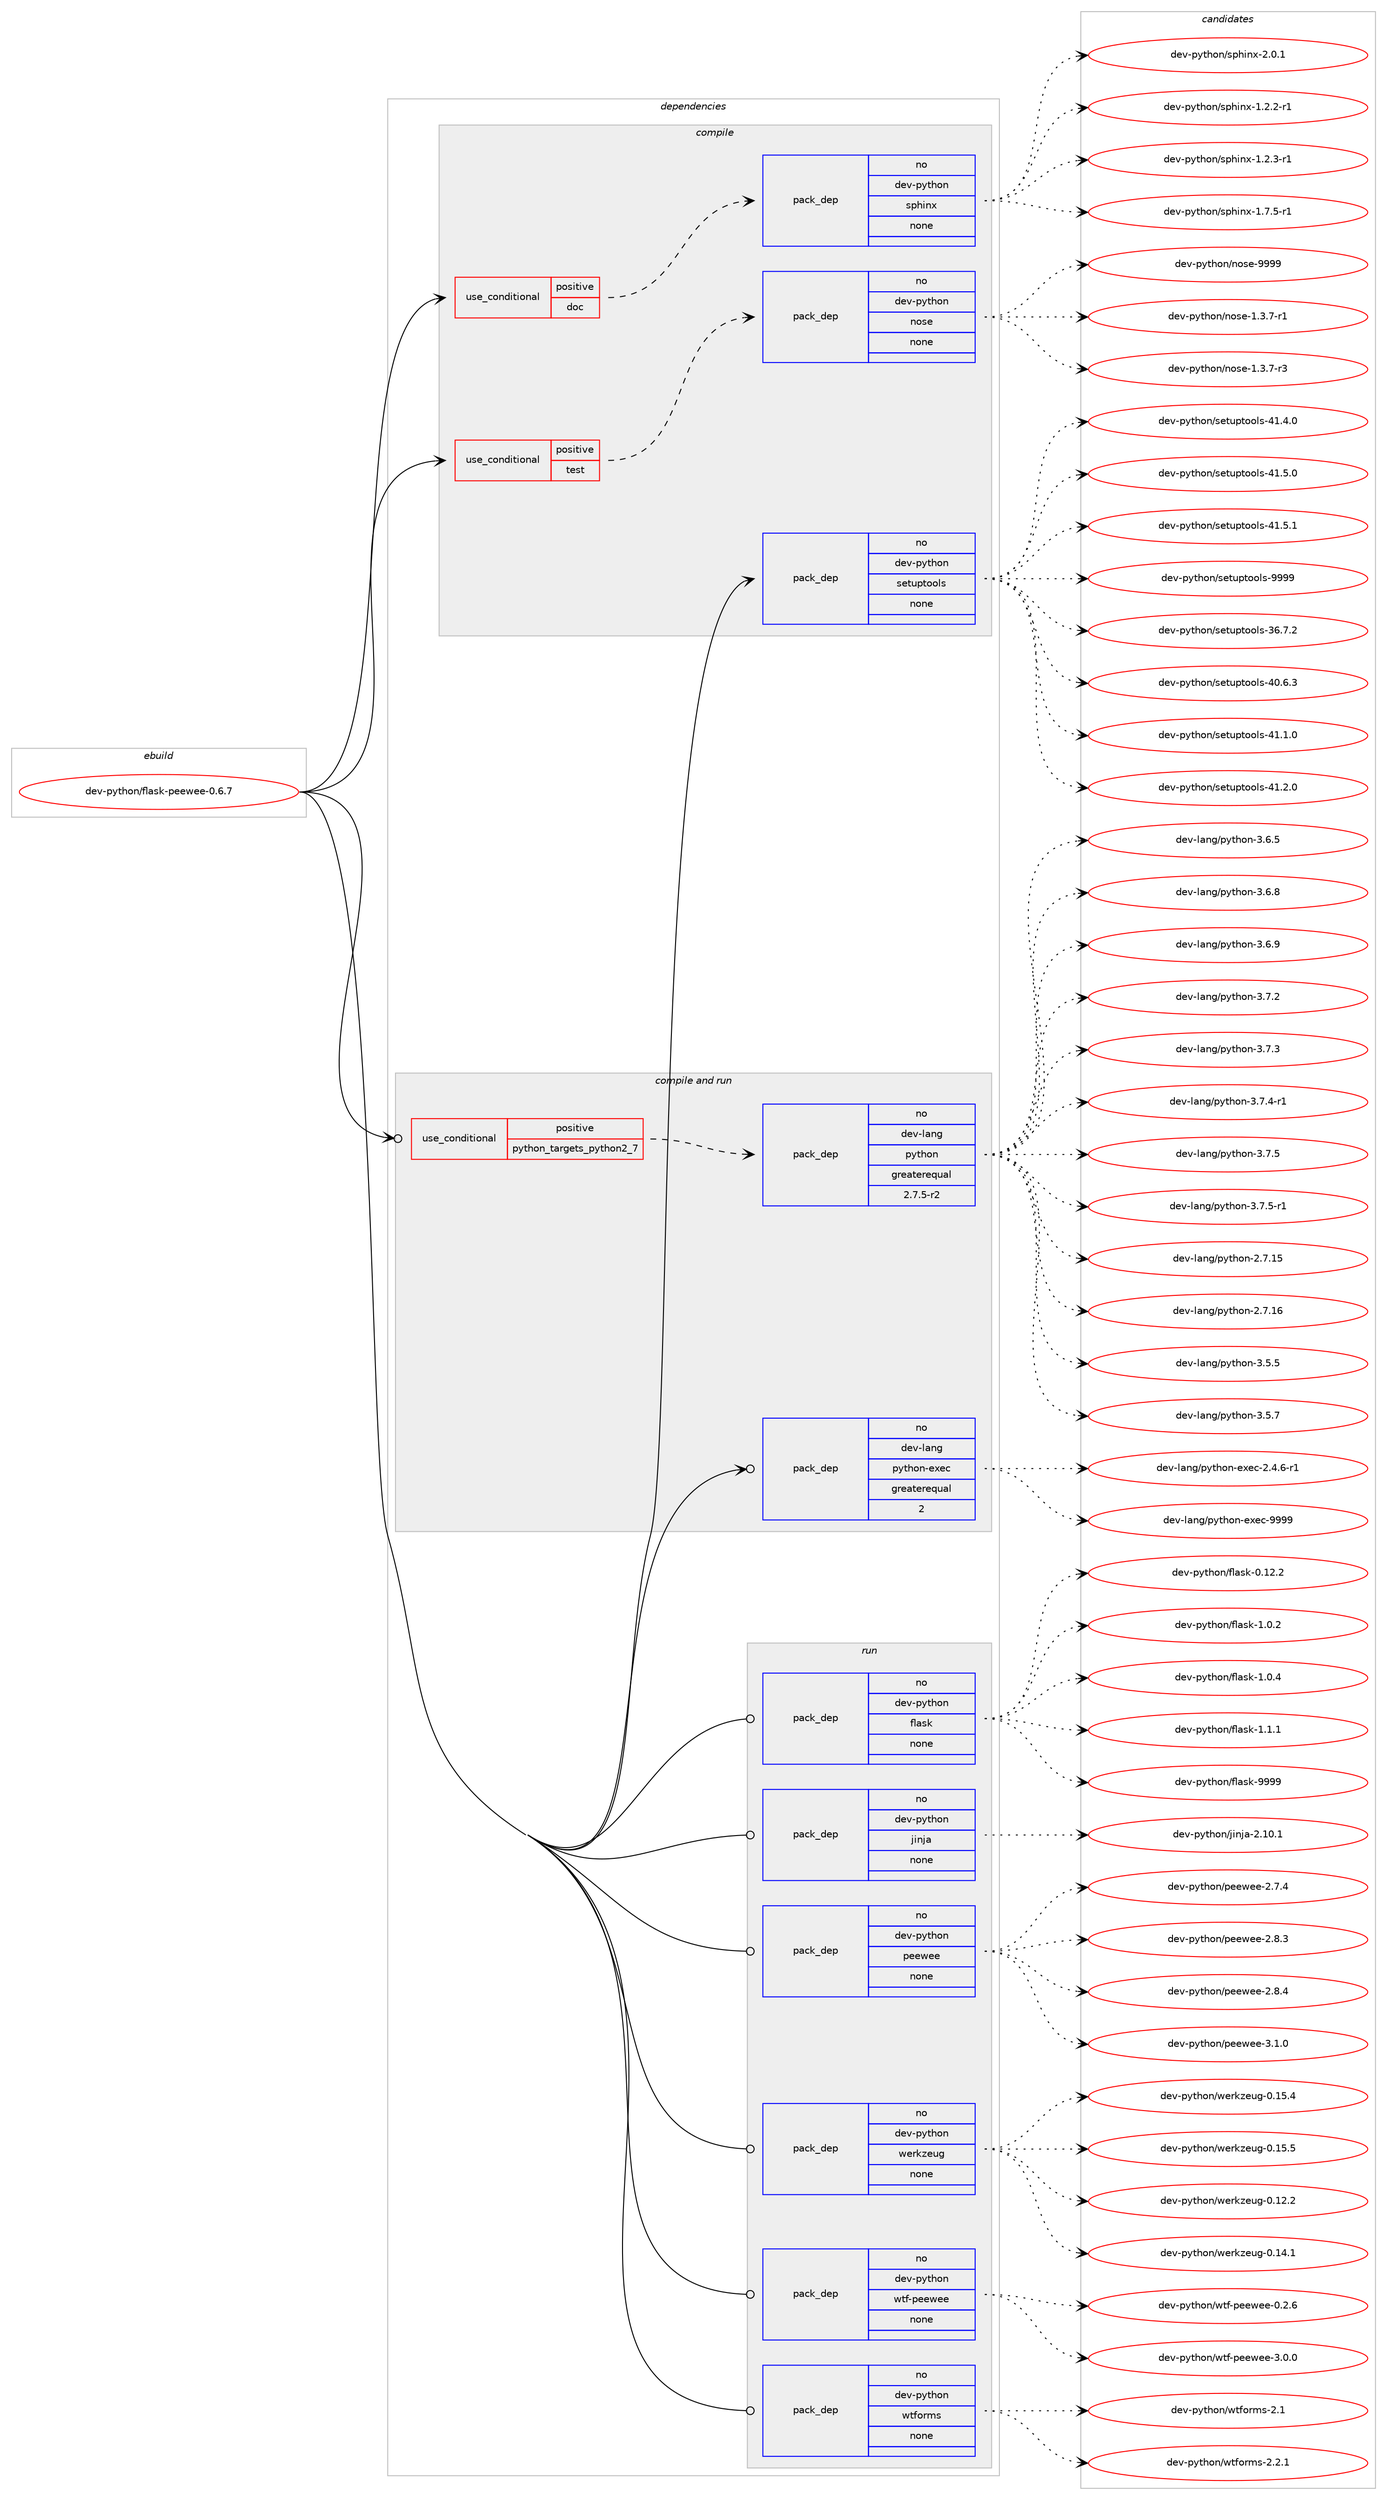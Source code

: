 digraph prolog {

# *************
# Graph options
# *************

newrank=true;
concentrate=true;
compound=true;
graph [rankdir=LR,fontname=Helvetica,fontsize=10,ranksep=1.5];#, ranksep=2.5, nodesep=0.2];
edge  [arrowhead=vee];
node  [fontname=Helvetica,fontsize=10];

# **********
# The ebuild
# **********

subgraph cluster_leftcol {
color=gray;
rank=same;
label=<<i>ebuild</i>>;
id [label="dev-python/flask-peewee-0.6.7", color=red, width=4, href="../dev-python/flask-peewee-0.6.7.svg"];
}

# ****************
# The dependencies
# ****************

subgraph cluster_midcol {
color=gray;
label=<<i>dependencies</i>>;
subgraph cluster_compile {
fillcolor="#eeeeee";
style=filled;
label=<<i>compile</i>>;
subgraph cond139570 {
dependency605255 [label=<<TABLE BORDER="0" CELLBORDER="1" CELLSPACING="0" CELLPADDING="4"><TR><TD ROWSPAN="3" CELLPADDING="10">use_conditional</TD></TR><TR><TD>positive</TD></TR><TR><TD>doc</TD></TR></TABLE>>, shape=none, color=red];
subgraph pack453888 {
dependency605256 [label=<<TABLE BORDER="0" CELLBORDER="1" CELLSPACING="0" CELLPADDING="4" WIDTH="220"><TR><TD ROWSPAN="6" CELLPADDING="30">pack_dep</TD></TR><TR><TD WIDTH="110">no</TD></TR><TR><TD>dev-python</TD></TR><TR><TD>sphinx</TD></TR><TR><TD>none</TD></TR><TR><TD></TD></TR></TABLE>>, shape=none, color=blue];
}
dependency605255:e -> dependency605256:w [weight=20,style="dashed",arrowhead="vee"];
}
id:e -> dependency605255:w [weight=20,style="solid",arrowhead="vee"];
subgraph cond139571 {
dependency605257 [label=<<TABLE BORDER="0" CELLBORDER="1" CELLSPACING="0" CELLPADDING="4"><TR><TD ROWSPAN="3" CELLPADDING="10">use_conditional</TD></TR><TR><TD>positive</TD></TR><TR><TD>test</TD></TR></TABLE>>, shape=none, color=red];
subgraph pack453889 {
dependency605258 [label=<<TABLE BORDER="0" CELLBORDER="1" CELLSPACING="0" CELLPADDING="4" WIDTH="220"><TR><TD ROWSPAN="6" CELLPADDING="30">pack_dep</TD></TR><TR><TD WIDTH="110">no</TD></TR><TR><TD>dev-python</TD></TR><TR><TD>nose</TD></TR><TR><TD>none</TD></TR><TR><TD></TD></TR></TABLE>>, shape=none, color=blue];
}
dependency605257:e -> dependency605258:w [weight=20,style="dashed",arrowhead="vee"];
}
id:e -> dependency605257:w [weight=20,style="solid",arrowhead="vee"];
subgraph pack453890 {
dependency605259 [label=<<TABLE BORDER="0" CELLBORDER="1" CELLSPACING="0" CELLPADDING="4" WIDTH="220"><TR><TD ROWSPAN="6" CELLPADDING="30">pack_dep</TD></TR><TR><TD WIDTH="110">no</TD></TR><TR><TD>dev-python</TD></TR><TR><TD>setuptools</TD></TR><TR><TD>none</TD></TR><TR><TD></TD></TR></TABLE>>, shape=none, color=blue];
}
id:e -> dependency605259:w [weight=20,style="solid",arrowhead="vee"];
}
subgraph cluster_compileandrun {
fillcolor="#eeeeee";
style=filled;
label=<<i>compile and run</i>>;
subgraph cond139572 {
dependency605260 [label=<<TABLE BORDER="0" CELLBORDER="1" CELLSPACING="0" CELLPADDING="4"><TR><TD ROWSPAN="3" CELLPADDING="10">use_conditional</TD></TR><TR><TD>positive</TD></TR><TR><TD>python_targets_python2_7</TD></TR></TABLE>>, shape=none, color=red];
subgraph pack453891 {
dependency605261 [label=<<TABLE BORDER="0" CELLBORDER="1" CELLSPACING="0" CELLPADDING="4" WIDTH="220"><TR><TD ROWSPAN="6" CELLPADDING="30">pack_dep</TD></TR><TR><TD WIDTH="110">no</TD></TR><TR><TD>dev-lang</TD></TR><TR><TD>python</TD></TR><TR><TD>greaterequal</TD></TR><TR><TD>2.7.5-r2</TD></TR></TABLE>>, shape=none, color=blue];
}
dependency605260:e -> dependency605261:w [weight=20,style="dashed",arrowhead="vee"];
}
id:e -> dependency605260:w [weight=20,style="solid",arrowhead="odotvee"];
subgraph pack453892 {
dependency605262 [label=<<TABLE BORDER="0" CELLBORDER="1" CELLSPACING="0" CELLPADDING="4" WIDTH="220"><TR><TD ROWSPAN="6" CELLPADDING="30">pack_dep</TD></TR><TR><TD WIDTH="110">no</TD></TR><TR><TD>dev-lang</TD></TR><TR><TD>python-exec</TD></TR><TR><TD>greaterequal</TD></TR><TR><TD>2</TD></TR></TABLE>>, shape=none, color=blue];
}
id:e -> dependency605262:w [weight=20,style="solid",arrowhead="odotvee"];
}
subgraph cluster_run {
fillcolor="#eeeeee";
style=filled;
label=<<i>run</i>>;
subgraph pack453893 {
dependency605263 [label=<<TABLE BORDER="0" CELLBORDER="1" CELLSPACING="0" CELLPADDING="4" WIDTH="220"><TR><TD ROWSPAN="6" CELLPADDING="30">pack_dep</TD></TR><TR><TD WIDTH="110">no</TD></TR><TR><TD>dev-python</TD></TR><TR><TD>flask</TD></TR><TR><TD>none</TD></TR><TR><TD></TD></TR></TABLE>>, shape=none, color=blue];
}
id:e -> dependency605263:w [weight=20,style="solid",arrowhead="odot"];
subgraph pack453894 {
dependency605264 [label=<<TABLE BORDER="0" CELLBORDER="1" CELLSPACING="0" CELLPADDING="4" WIDTH="220"><TR><TD ROWSPAN="6" CELLPADDING="30">pack_dep</TD></TR><TR><TD WIDTH="110">no</TD></TR><TR><TD>dev-python</TD></TR><TR><TD>jinja</TD></TR><TR><TD>none</TD></TR><TR><TD></TD></TR></TABLE>>, shape=none, color=blue];
}
id:e -> dependency605264:w [weight=20,style="solid",arrowhead="odot"];
subgraph pack453895 {
dependency605265 [label=<<TABLE BORDER="0" CELLBORDER="1" CELLSPACING="0" CELLPADDING="4" WIDTH="220"><TR><TD ROWSPAN="6" CELLPADDING="30">pack_dep</TD></TR><TR><TD WIDTH="110">no</TD></TR><TR><TD>dev-python</TD></TR><TR><TD>peewee</TD></TR><TR><TD>none</TD></TR><TR><TD></TD></TR></TABLE>>, shape=none, color=blue];
}
id:e -> dependency605265:w [weight=20,style="solid",arrowhead="odot"];
subgraph pack453896 {
dependency605266 [label=<<TABLE BORDER="0" CELLBORDER="1" CELLSPACING="0" CELLPADDING="4" WIDTH="220"><TR><TD ROWSPAN="6" CELLPADDING="30">pack_dep</TD></TR><TR><TD WIDTH="110">no</TD></TR><TR><TD>dev-python</TD></TR><TR><TD>werkzeug</TD></TR><TR><TD>none</TD></TR><TR><TD></TD></TR></TABLE>>, shape=none, color=blue];
}
id:e -> dependency605266:w [weight=20,style="solid",arrowhead="odot"];
subgraph pack453897 {
dependency605267 [label=<<TABLE BORDER="0" CELLBORDER="1" CELLSPACING="0" CELLPADDING="4" WIDTH="220"><TR><TD ROWSPAN="6" CELLPADDING="30">pack_dep</TD></TR><TR><TD WIDTH="110">no</TD></TR><TR><TD>dev-python</TD></TR><TR><TD>wtf-peewee</TD></TR><TR><TD>none</TD></TR><TR><TD></TD></TR></TABLE>>, shape=none, color=blue];
}
id:e -> dependency605267:w [weight=20,style="solid",arrowhead="odot"];
subgraph pack453898 {
dependency605268 [label=<<TABLE BORDER="0" CELLBORDER="1" CELLSPACING="0" CELLPADDING="4" WIDTH="220"><TR><TD ROWSPAN="6" CELLPADDING="30">pack_dep</TD></TR><TR><TD WIDTH="110">no</TD></TR><TR><TD>dev-python</TD></TR><TR><TD>wtforms</TD></TR><TR><TD>none</TD></TR><TR><TD></TD></TR></TABLE>>, shape=none, color=blue];
}
id:e -> dependency605268:w [weight=20,style="solid",arrowhead="odot"];
}
}

# **************
# The candidates
# **************

subgraph cluster_choices {
rank=same;
color=gray;
label=<<i>candidates</i>>;

subgraph choice453888 {
color=black;
nodesep=1;
choice10010111845112121116104111110471151121041051101204549465046504511449 [label="dev-python/sphinx-1.2.2-r1", color=red, width=4,href="../dev-python/sphinx-1.2.2-r1.svg"];
choice10010111845112121116104111110471151121041051101204549465046514511449 [label="dev-python/sphinx-1.2.3-r1", color=red, width=4,href="../dev-python/sphinx-1.2.3-r1.svg"];
choice10010111845112121116104111110471151121041051101204549465546534511449 [label="dev-python/sphinx-1.7.5-r1", color=red, width=4,href="../dev-python/sphinx-1.7.5-r1.svg"];
choice1001011184511212111610411111047115112104105110120455046484649 [label="dev-python/sphinx-2.0.1", color=red, width=4,href="../dev-python/sphinx-2.0.1.svg"];
dependency605256:e -> choice10010111845112121116104111110471151121041051101204549465046504511449:w [style=dotted,weight="100"];
dependency605256:e -> choice10010111845112121116104111110471151121041051101204549465046514511449:w [style=dotted,weight="100"];
dependency605256:e -> choice10010111845112121116104111110471151121041051101204549465546534511449:w [style=dotted,weight="100"];
dependency605256:e -> choice1001011184511212111610411111047115112104105110120455046484649:w [style=dotted,weight="100"];
}
subgraph choice453889 {
color=black;
nodesep=1;
choice10010111845112121116104111110471101111151014549465146554511449 [label="dev-python/nose-1.3.7-r1", color=red, width=4,href="../dev-python/nose-1.3.7-r1.svg"];
choice10010111845112121116104111110471101111151014549465146554511451 [label="dev-python/nose-1.3.7-r3", color=red, width=4,href="../dev-python/nose-1.3.7-r3.svg"];
choice10010111845112121116104111110471101111151014557575757 [label="dev-python/nose-9999", color=red, width=4,href="../dev-python/nose-9999.svg"];
dependency605258:e -> choice10010111845112121116104111110471101111151014549465146554511449:w [style=dotted,weight="100"];
dependency605258:e -> choice10010111845112121116104111110471101111151014549465146554511451:w [style=dotted,weight="100"];
dependency605258:e -> choice10010111845112121116104111110471101111151014557575757:w [style=dotted,weight="100"];
}
subgraph choice453890 {
color=black;
nodesep=1;
choice100101118451121211161041111104711510111611711211611111110811545515446554650 [label="dev-python/setuptools-36.7.2", color=red, width=4,href="../dev-python/setuptools-36.7.2.svg"];
choice100101118451121211161041111104711510111611711211611111110811545524846544651 [label="dev-python/setuptools-40.6.3", color=red, width=4,href="../dev-python/setuptools-40.6.3.svg"];
choice100101118451121211161041111104711510111611711211611111110811545524946494648 [label="dev-python/setuptools-41.1.0", color=red, width=4,href="../dev-python/setuptools-41.1.0.svg"];
choice100101118451121211161041111104711510111611711211611111110811545524946504648 [label="dev-python/setuptools-41.2.0", color=red, width=4,href="../dev-python/setuptools-41.2.0.svg"];
choice100101118451121211161041111104711510111611711211611111110811545524946524648 [label="dev-python/setuptools-41.4.0", color=red, width=4,href="../dev-python/setuptools-41.4.0.svg"];
choice100101118451121211161041111104711510111611711211611111110811545524946534648 [label="dev-python/setuptools-41.5.0", color=red, width=4,href="../dev-python/setuptools-41.5.0.svg"];
choice100101118451121211161041111104711510111611711211611111110811545524946534649 [label="dev-python/setuptools-41.5.1", color=red, width=4,href="../dev-python/setuptools-41.5.1.svg"];
choice10010111845112121116104111110471151011161171121161111111081154557575757 [label="dev-python/setuptools-9999", color=red, width=4,href="../dev-python/setuptools-9999.svg"];
dependency605259:e -> choice100101118451121211161041111104711510111611711211611111110811545515446554650:w [style=dotted,weight="100"];
dependency605259:e -> choice100101118451121211161041111104711510111611711211611111110811545524846544651:w [style=dotted,weight="100"];
dependency605259:e -> choice100101118451121211161041111104711510111611711211611111110811545524946494648:w [style=dotted,weight="100"];
dependency605259:e -> choice100101118451121211161041111104711510111611711211611111110811545524946504648:w [style=dotted,weight="100"];
dependency605259:e -> choice100101118451121211161041111104711510111611711211611111110811545524946524648:w [style=dotted,weight="100"];
dependency605259:e -> choice100101118451121211161041111104711510111611711211611111110811545524946534648:w [style=dotted,weight="100"];
dependency605259:e -> choice100101118451121211161041111104711510111611711211611111110811545524946534649:w [style=dotted,weight="100"];
dependency605259:e -> choice10010111845112121116104111110471151011161171121161111111081154557575757:w [style=dotted,weight="100"];
}
subgraph choice453891 {
color=black;
nodesep=1;
choice10010111845108971101034711212111610411111045504655464953 [label="dev-lang/python-2.7.15", color=red, width=4,href="../dev-lang/python-2.7.15.svg"];
choice10010111845108971101034711212111610411111045504655464954 [label="dev-lang/python-2.7.16", color=red, width=4,href="../dev-lang/python-2.7.16.svg"];
choice100101118451089711010347112121116104111110455146534653 [label="dev-lang/python-3.5.5", color=red, width=4,href="../dev-lang/python-3.5.5.svg"];
choice100101118451089711010347112121116104111110455146534655 [label="dev-lang/python-3.5.7", color=red, width=4,href="../dev-lang/python-3.5.7.svg"];
choice100101118451089711010347112121116104111110455146544653 [label="dev-lang/python-3.6.5", color=red, width=4,href="../dev-lang/python-3.6.5.svg"];
choice100101118451089711010347112121116104111110455146544656 [label="dev-lang/python-3.6.8", color=red, width=4,href="../dev-lang/python-3.6.8.svg"];
choice100101118451089711010347112121116104111110455146544657 [label="dev-lang/python-3.6.9", color=red, width=4,href="../dev-lang/python-3.6.9.svg"];
choice100101118451089711010347112121116104111110455146554650 [label="dev-lang/python-3.7.2", color=red, width=4,href="../dev-lang/python-3.7.2.svg"];
choice100101118451089711010347112121116104111110455146554651 [label="dev-lang/python-3.7.3", color=red, width=4,href="../dev-lang/python-3.7.3.svg"];
choice1001011184510897110103471121211161041111104551465546524511449 [label="dev-lang/python-3.7.4-r1", color=red, width=4,href="../dev-lang/python-3.7.4-r1.svg"];
choice100101118451089711010347112121116104111110455146554653 [label="dev-lang/python-3.7.5", color=red, width=4,href="../dev-lang/python-3.7.5.svg"];
choice1001011184510897110103471121211161041111104551465546534511449 [label="dev-lang/python-3.7.5-r1", color=red, width=4,href="../dev-lang/python-3.7.5-r1.svg"];
dependency605261:e -> choice10010111845108971101034711212111610411111045504655464953:w [style=dotted,weight="100"];
dependency605261:e -> choice10010111845108971101034711212111610411111045504655464954:w [style=dotted,weight="100"];
dependency605261:e -> choice100101118451089711010347112121116104111110455146534653:w [style=dotted,weight="100"];
dependency605261:e -> choice100101118451089711010347112121116104111110455146534655:w [style=dotted,weight="100"];
dependency605261:e -> choice100101118451089711010347112121116104111110455146544653:w [style=dotted,weight="100"];
dependency605261:e -> choice100101118451089711010347112121116104111110455146544656:w [style=dotted,weight="100"];
dependency605261:e -> choice100101118451089711010347112121116104111110455146544657:w [style=dotted,weight="100"];
dependency605261:e -> choice100101118451089711010347112121116104111110455146554650:w [style=dotted,weight="100"];
dependency605261:e -> choice100101118451089711010347112121116104111110455146554651:w [style=dotted,weight="100"];
dependency605261:e -> choice1001011184510897110103471121211161041111104551465546524511449:w [style=dotted,weight="100"];
dependency605261:e -> choice100101118451089711010347112121116104111110455146554653:w [style=dotted,weight="100"];
dependency605261:e -> choice1001011184510897110103471121211161041111104551465546534511449:w [style=dotted,weight="100"];
}
subgraph choice453892 {
color=black;
nodesep=1;
choice10010111845108971101034711212111610411111045101120101994550465246544511449 [label="dev-lang/python-exec-2.4.6-r1", color=red, width=4,href="../dev-lang/python-exec-2.4.6-r1.svg"];
choice10010111845108971101034711212111610411111045101120101994557575757 [label="dev-lang/python-exec-9999", color=red, width=4,href="../dev-lang/python-exec-9999.svg"];
dependency605262:e -> choice10010111845108971101034711212111610411111045101120101994550465246544511449:w [style=dotted,weight="100"];
dependency605262:e -> choice10010111845108971101034711212111610411111045101120101994557575757:w [style=dotted,weight="100"];
}
subgraph choice453893 {
color=black;
nodesep=1;
choice10010111845112121116104111110471021089711510745484649504650 [label="dev-python/flask-0.12.2", color=red, width=4,href="../dev-python/flask-0.12.2.svg"];
choice100101118451121211161041111104710210897115107454946484650 [label="dev-python/flask-1.0.2", color=red, width=4,href="../dev-python/flask-1.0.2.svg"];
choice100101118451121211161041111104710210897115107454946484652 [label="dev-python/flask-1.0.4", color=red, width=4,href="../dev-python/flask-1.0.4.svg"];
choice100101118451121211161041111104710210897115107454946494649 [label="dev-python/flask-1.1.1", color=red, width=4,href="../dev-python/flask-1.1.1.svg"];
choice1001011184511212111610411111047102108971151074557575757 [label="dev-python/flask-9999", color=red, width=4,href="../dev-python/flask-9999.svg"];
dependency605263:e -> choice10010111845112121116104111110471021089711510745484649504650:w [style=dotted,weight="100"];
dependency605263:e -> choice100101118451121211161041111104710210897115107454946484650:w [style=dotted,weight="100"];
dependency605263:e -> choice100101118451121211161041111104710210897115107454946484652:w [style=dotted,weight="100"];
dependency605263:e -> choice100101118451121211161041111104710210897115107454946494649:w [style=dotted,weight="100"];
dependency605263:e -> choice1001011184511212111610411111047102108971151074557575757:w [style=dotted,weight="100"];
}
subgraph choice453894 {
color=black;
nodesep=1;
choice10010111845112121116104111110471061051101069745504649484649 [label="dev-python/jinja-2.10.1", color=red, width=4,href="../dev-python/jinja-2.10.1.svg"];
dependency605264:e -> choice10010111845112121116104111110471061051101069745504649484649:w [style=dotted,weight="100"];
}
subgraph choice453895 {
color=black;
nodesep=1;
choice1001011184511212111610411111047112101101119101101455046554652 [label="dev-python/peewee-2.7.4", color=red, width=4,href="../dev-python/peewee-2.7.4.svg"];
choice1001011184511212111610411111047112101101119101101455046564651 [label="dev-python/peewee-2.8.3", color=red, width=4,href="../dev-python/peewee-2.8.3.svg"];
choice1001011184511212111610411111047112101101119101101455046564652 [label="dev-python/peewee-2.8.4", color=red, width=4,href="../dev-python/peewee-2.8.4.svg"];
choice1001011184511212111610411111047112101101119101101455146494648 [label="dev-python/peewee-3.1.0", color=red, width=4,href="../dev-python/peewee-3.1.0.svg"];
dependency605265:e -> choice1001011184511212111610411111047112101101119101101455046554652:w [style=dotted,weight="100"];
dependency605265:e -> choice1001011184511212111610411111047112101101119101101455046564651:w [style=dotted,weight="100"];
dependency605265:e -> choice1001011184511212111610411111047112101101119101101455046564652:w [style=dotted,weight="100"];
dependency605265:e -> choice1001011184511212111610411111047112101101119101101455146494648:w [style=dotted,weight="100"];
}
subgraph choice453896 {
color=black;
nodesep=1;
choice100101118451121211161041111104711910111410712210111710345484649504650 [label="dev-python/werkzeug-0.12.2", color=red, width=4,href="../dev-python/werkzeug-0.12.2.svg"];
choice100101118451121211161041111104711910111410712210111710345484649524649 [label="dev-python/werkzeug-0.14.1", color=red, width=4,href="../dev-python/werkzeug-0.14.1.svg"];
choice100101118451121211161041111104711910111410712210111710345484649534652 [label="dev-python/werkzeug-0.15.4", color=red, width=4,href="../dev-python/werkzeug-0.15.4.svg"];
choice100101118451121211161041111104711910111410712210111710345484649534653 [label="dev-python/werkzeug-0.15.5", color=red, width=4,href="../dev-python/werkzeug-0.15.5.svg"];
dependency605266:e -> choice100101118451121211161041111104711910111410712210111710345484649504650:w [style=dotted,weight="100"];
dependency605266:e -> choice100101118451121211161041111104711910111410712210111710345484649524649:w [style=dotted,weight="100"];
dependency605266:e -> choice100101118451121211161041111104711910111410712210111710345484649534652:w [style=dotted,weight="100"];
dependency605266:e -> choice100101118451121211161041111104711910111410712210111710345484649534653:w [style=dotted,weight="100"];
}
subgraph choice453897 {
color=black;
nodesep=1;
choice100101118451121211161041111104711911610245112101101119101101454846504654 [label="dev-python/wtf-peewee-0.2.6", color=red, width=4,href="../dev-python/wtf-peewee-0.2.6.svg"];
choice100101118451121211161041111104711911610245112101101119101101455146484648 [label="dev-python/wtf-peewee-3.0.0", color=red, width=4,href="../dev-python/wtf-peewee-3.0.0.svg"];
dependency605267:e -> choice100101118451121211161041111104711911610245112101101119101101454846504654:w [style=dotted,weight="100"];
dependency605267:e -> choice100101118451121211161041111104711911610245112101101119101101455146484648:w [style=dotted,weight="100"];
}
subgraph choice453898 {
color=black;
nodesep=1;
choice100101118451121211161041111104711911610211111410911545504649 [label="dev-python/wtforms-2.1", color=red, width=4,href="../dev-python/wtforms-2.1.svg"];
choice1001011184511212111610411111047119116102111114109115455046504649 [label="dev-python/wtforms-2.2.1", color=red, width=4,href="../dev-python/wtforms-2.2.1.svg"];
dependency605268:e -> choice100101118451121211161041111104711911610211111410911545504649:w [style=dotted,weight="100"];
dependency605268:e -> choice1001011184511212111610411111047119116102111114109115455046504649:w [style=dotted,weight="100"];
}
}

}
